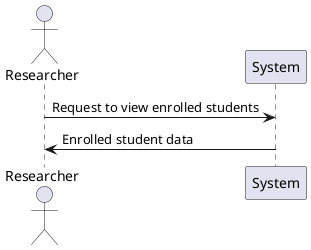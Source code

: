 @startuml
actor Researcher
Researcher -> System: Request to view enrolled students
System -> Researcher: Enrolled student data
@enduml
